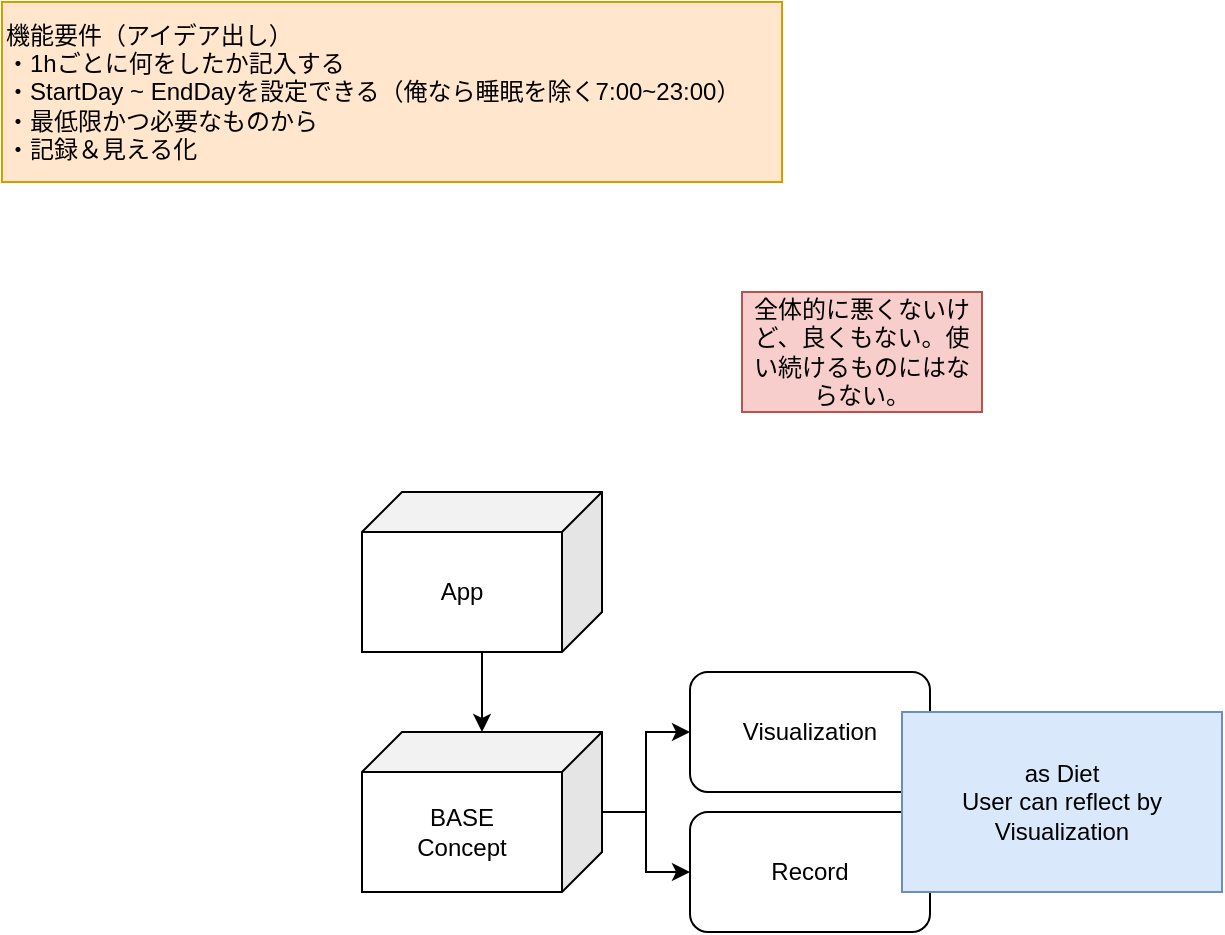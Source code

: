 <mxfile version="21.2.9" type="github">
  <diagram name="brainStorming" id="HUTVysYyQPIZ1VaZULde">
    <mxGraphModel dx="1050" dy="587" grid="1" gridSize="10" guides="1" tooltips="1" connect="1" arrows="1" fold="1" page="1" pageScale="1" pageWidth="827" pageHeight="1169" math="0" shadow="0">
      <root>
        <mxCell id="0" />
        <mxCell id="1" parent="0" />
        <mxCell id="B4C7QaY8gtyShvpdeG9M-1" value="機能要件（アイデア出し）&lt;br&gt;・1hごとに何をしたか記入する&lt;br&gt;・StartDay ~ EndDayを設定できる（俺なら睡眠を除く7:00~23:00）&lt;br&gt;・最低限かつ必要なものから&lt;br&gt;・記録＆見える化" style="text;html=1;align=left;verticalAlign=middle;resizable=0;points=[];autosize=1;strokeColor=#d79b00;fillColor=#ffe6cc;" parent="1" vertex="1">
          <mxGeometry x="70" y="5" width="390" height="90" as="geometry" />
        </mxCell>
        <mxCell id="09qeL9MbOl7Lvdf46y5N-11" value="" style="edgeStyle=orthogonalEdgeStyle;rounded=0;orthogonalLoop=1;jettySize=auto;html=1;" edge="1" parent="1" source="09qeL9MbOl7Lvdf46y5N-7" target="09qeL9MbOl7Lvdf46y5N-10">
          <mxGeometry relative="1" as="geometry" />
        </mxCell>
        <mxCell id="09qeL9MbOl7Lvdf46y5N-7" value="App" style="shape=cube;whiteSpace=wrap;html=1;boundedLbl=1;backgroundOutline=1;darkOpacity=0.05;darkOpacity2=0.1;flipV=0;flipH=1;" vertex="1" parent="1">
          <mxGeometry x="250" y="250" width="120" height="80" as="geometry" />
        </mxCell>
        <mxCell id="09qeL9MbOl7Lvdf46y5N-13" value="" style="edgeStyle=orthogonalEdgeStyle;rounded=0;orthogonalLoop=1;jettySize=auto;html=1;" edge="1" parent="1" source="09qeL9MbOl7Lvdf46y5N-10" target="09qeL9MbOl7Lvdf46y5N-12">
          <mxGeometry relative="1" as="geometry" />
        </mxCell>
        <mxCell id="09qeL9MbOl7Lvdf46y5N-17" value="" style="edgeStyle=orthogonalEdgeStyle;rounded=0;orthogonalLoop=1;jettySize=auto;html=1;" edge="1" parent="1" source="09qeL9MbOl7Lvdf46y5N-10" target="09qeL9MbOl7Lvdf46y5N-14">
          <mxGeometry relative="1" as="geometry" />
        </mxCell>
        <mxCell id="09qeL9MbOl7Lvdf46y5N-10" value="BASE&lt;br&gt;Concept" style="shape=cube;whiteSpace=wrap;html=1;boundedLbl=1;backgroundOutline=1;darkOpacity=0.05;darkOpacity2=0.1;flipH=1;" vertex="1" parent="1">
          <mxGeometry x="250" y="370" width="120" height="80" as="geometry" />
        </mxCell>
        <mxCell id="09qeL9MbOl7Lvdf46y5N-12" value="Visualization" style="rounded=1;whiteSpace=wrap;html=1;" vertex="1" parent="1">
          <mxGeometry x="414" y="340" width="120" height="60" as="geometry" />
        </mxCell>
        <mxCell id="09qeL9MbOl7Lvdf46y5N-14" value="Record" style="rounded=1;whiteSpace=wrap;html=1;" vertex="1" parent="1">
          <mxGeometry x="414" y="410" width="120" height="60" as="geometry" />
        </mxCell>
        <mxCell id="09qeL9MbOl7Lvdf46y5N-18" value="as Diet&lt;br&gt;User can reflect by Visualization" style="text;html=1;strokeColor=#6c8ebf;fillColor=#dae8fc;align=center;verticalAlign=middle;whiteSpace=wrap;rounded=0;" vertex="1" parent="1">
          <mxGeometry x="520" y="360" width="160" height="90" as="geometry" />
        </mxCell>
        <mxCell id="09qeL9MbOl7Lvdf46y5N-19" value="全体的に悪くないけど、良くもない。使い続けるものにはならない。" style="whiteSpace=wrap;html=1;fillColor=#f8cecc;strokeColor=#b85450;" vertex="1" parent="1">
          <mxGeometry x="440" y="150" width="120" height="60" as="geometry" />
        </mxCell>
      </root>
    </mxGraphModel>
  </diagram>
</mxfile>
